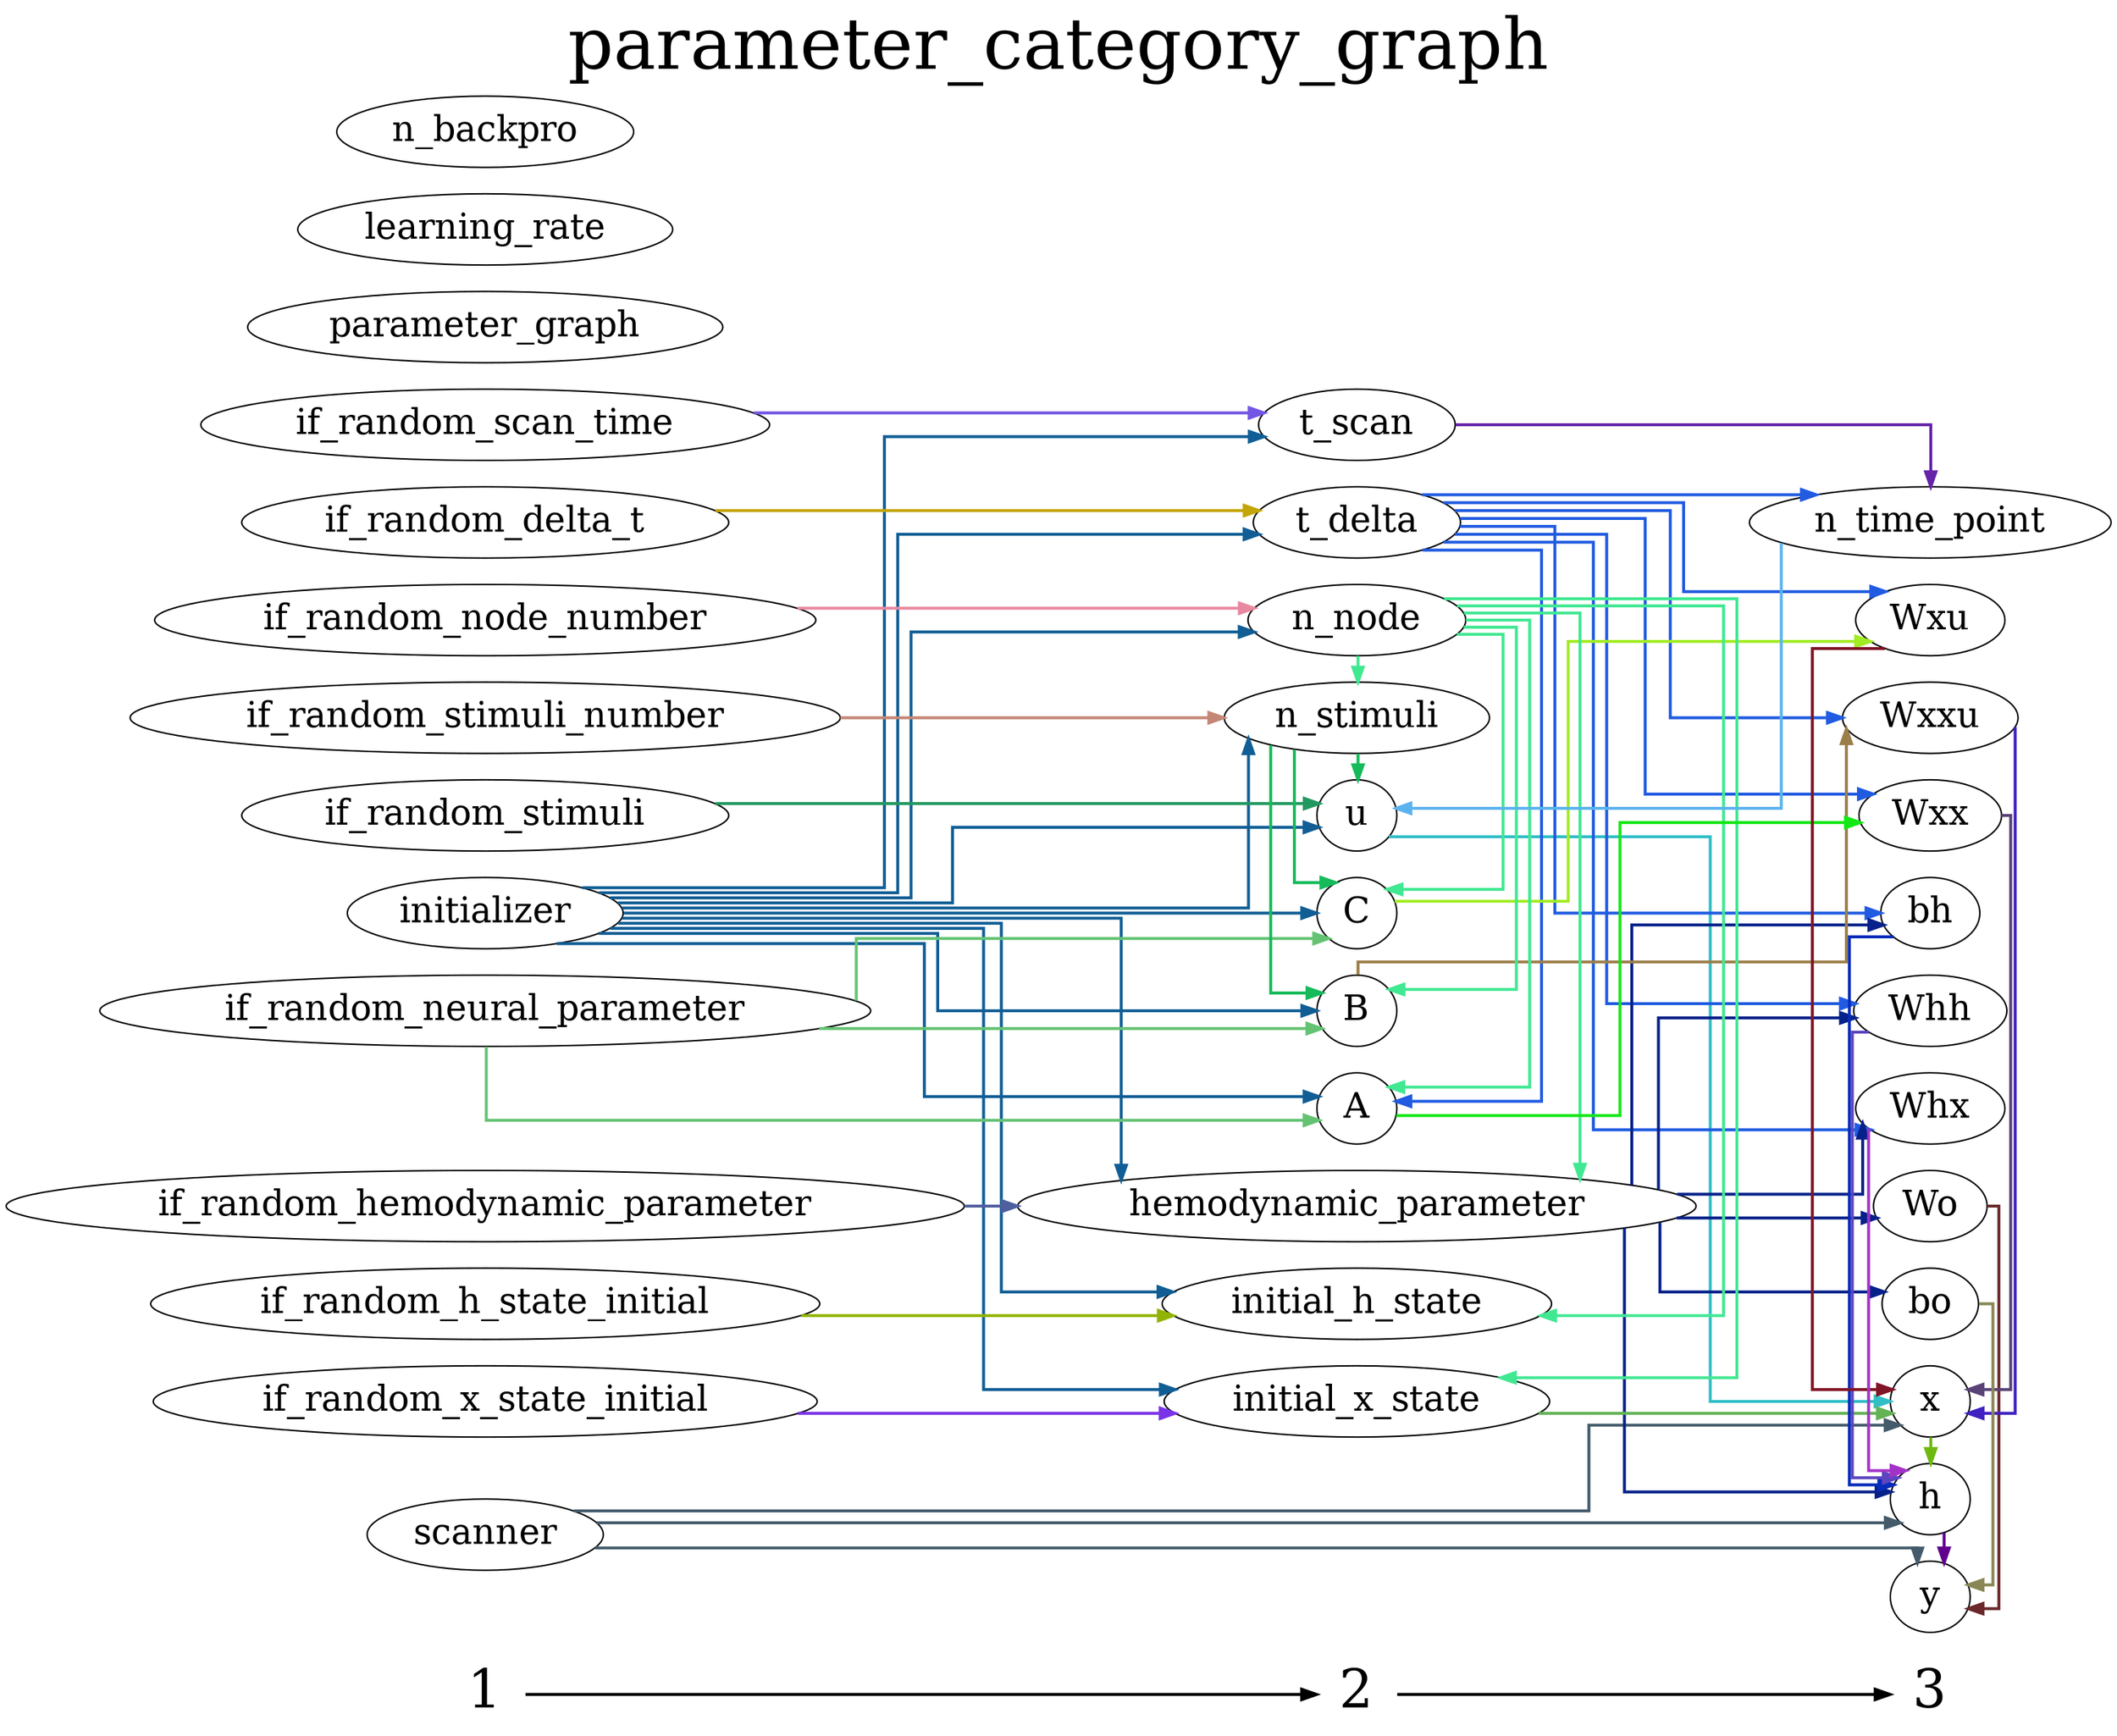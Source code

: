 digraph G {
          splines=ortho;
          fontsize = 48;
          rankdir = "LR";
          node[fontsize=24];
          edge[penwidth=2];
          {
          node [shape=plaintext fontsize=36];
          1 -> 
          2 -> 
          3
          }
          {rank = same;
          1;
          initializer;
          if_random_x_state_initial;
          if_random_scan_time;
          if_random_stimuli_number;
          if_random_hemodynamic_parameter;
          scanner;
          parameter_graph;
          if_random_node_number;
          learning_rate;
          n_backpro;
          if_random_h_state_initial;
          if_random_stimuli;
          if_random_neural_parameter;
          if_random_delta_t;
          }
          {rank = same;
          2;
          u;
          t_delta;
          n_stimuli;
          t_scan;
          hemodynamic_parameter;
          C;
          B;
          n_node;
          initial_h_state;
          A;
          initial_x_state;
          }
          {rank = same;
          3;
          Wo;
          bh;
          Whh;
          n_time_point;
          x;
          Wxx;
          Wxxu;
          Wxu;
          Whx;
          h;
          bo;
          y;
          }
          u -> x [color="#32BEC7"];
          Wo -> y [color="#6A282A"];
          t_delta -> A [color="#205BE1"];
          t_delta -> Whh [color="#205BE1"];
          t_delta -> Wxxu [color="#205BE1"];
          t_delta -> Wxu [color="#205BE1"];
          t_delta -> Whx [color="#205BE1"];
          t_delta -> n_time_point [color="#205BE1"];
          t_delta -> Wxx [color="#205BE1"];
          t_delta -> bh [color="#205BE1"];
          initializer -> A [color="#105E95"];
          initializer -> t_scan [color="#105E95"];
          initializer -> C [color="#105E95"];
          initializer -> B [color="#105E95"];
          initializer -> u [color="#105E95"];
          initializer -> t_delta [color="#105E95"];
          initializer -> hemodynamic_parameter [color="#105E95"];
          initializer -> n_node [color="#105E95"];
          initializer -> initial_h_state [color="#105E95"];
          initializer -> n_stimuli [color="#105E95"];
          initializer -> initial_x_state [color="#105E95"];
          if_random_x_state_initial -> initial_x_state [color="#7A33E6"];
          initial_h_state ;
          n_backpro ;
          n_stimuli -> C [color="#15BA5A"];
          n_stimuli -> B [color="#15BA5A"];
          n_stimuli -> u [color="#15BA5A"];
          t_scan -> n_time_point [color="#6423A8"];
          hemodynamic_parameter -> Whh [color="#07218A"];
          hemodynamic_parameter -> bo [color="#07218A"];
          hemodynamic_parameter -> Whx [color="#07218A"];
          hemodynamic_parameter -> Wo [color="#07218A"];
          hemodynamic_parameter -> h [color="#07218A"];
          hemodynamic_parameter -> bh [color="#07218A"];
          if_random_scan_time -> t_scan [color="#7456E4"];
          C -> Wxu [color="#A1EC22"];
          B -> Wxxu [color="#9B7E49"];
          Wxx -> x [color="#594275"];
          n_node -> A [color="#41E892"];
          n_node -> C [color="#41E892"];
          n_node -> B [color="#41E892"];
          n_node -> hemodynamic_parameter [color="#41E892"];
          n_node -> initial_h_state [color="#41E892"];
          n_node -> n_stimuli [color="#41E892"];
          n_node -> initial_x_state [color="#41E892"];
          if_random_hemodynamic_parameter -> hemodynamic_parameter [color="#4E5E9E"];
          scanner -> x [color="#445B6B"];
          scanner -> h [color="#445B6B"];
          scanner -> y [color="#445B6B"];
          parameter_graph ;
          if_random_node_number -> n_node [color="#E889A1"];
          A -> Wxx [color="#13E814"];
          n_time_point -> u [color="#5BB3EE"];
          learning_rate ;
          h -> y [color="#60018E"];
          Whh -> h [color="#5E45C0"];
          if_random_h_state_initial -> initial_h_state [color="#91B301"];
          x -> h [color="#6EB910"];
          bo -> y [color="#888755"];
          if_random_stimuli -> u [color="#219860"];
          if_random_neural_parameter -> A [color="#64C373"];
          if_random_neural_parameter -> C [color="#64C373"];
          if_random_neural_parameter -> B [color="#64C373"];
          if_random_stimuli_number -> n_stimuli [color="#C58775"];
          Wxxu -> x [color="#4020C1"];
          Wxu -> x [color="#801526"];
          Whx -> h [color="#A332C8"];
          if_random_delta_t -> t_delta [color="#C3A507"];
          bh -> h [color="#072CB9"];
          y ;
          initial_x_state -> x [color="#63B356"];
          labelloc = "t";
          label = "parameter_category_graph";
}